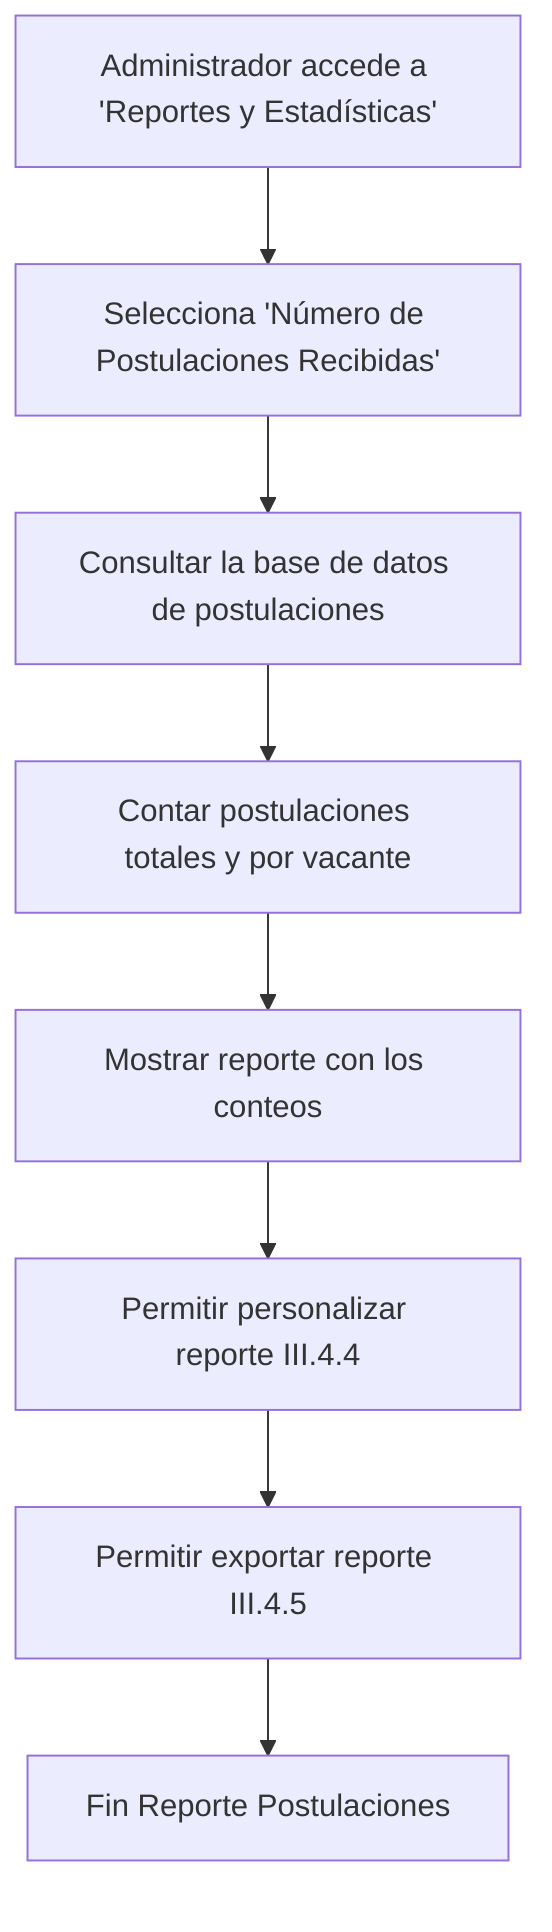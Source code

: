 graph TD
    A[Administrador accede a 'Reportes y Estadísticas'] --> B[Selecciona 'Número de Postulaciones Recibidas'];
    B --> C[Consultar la base de datos de postulaciones];
    C --> D[Contar postulaciones totales y por vacante];
    D --> E[Mostrar reporte con los conteos];
    E --> F[Permitir personalizar reporte III.4.4];
    F --> G[Permitir exportar reporte III.4.5];
    G --> H[Fin Reporte Postulaciones];
